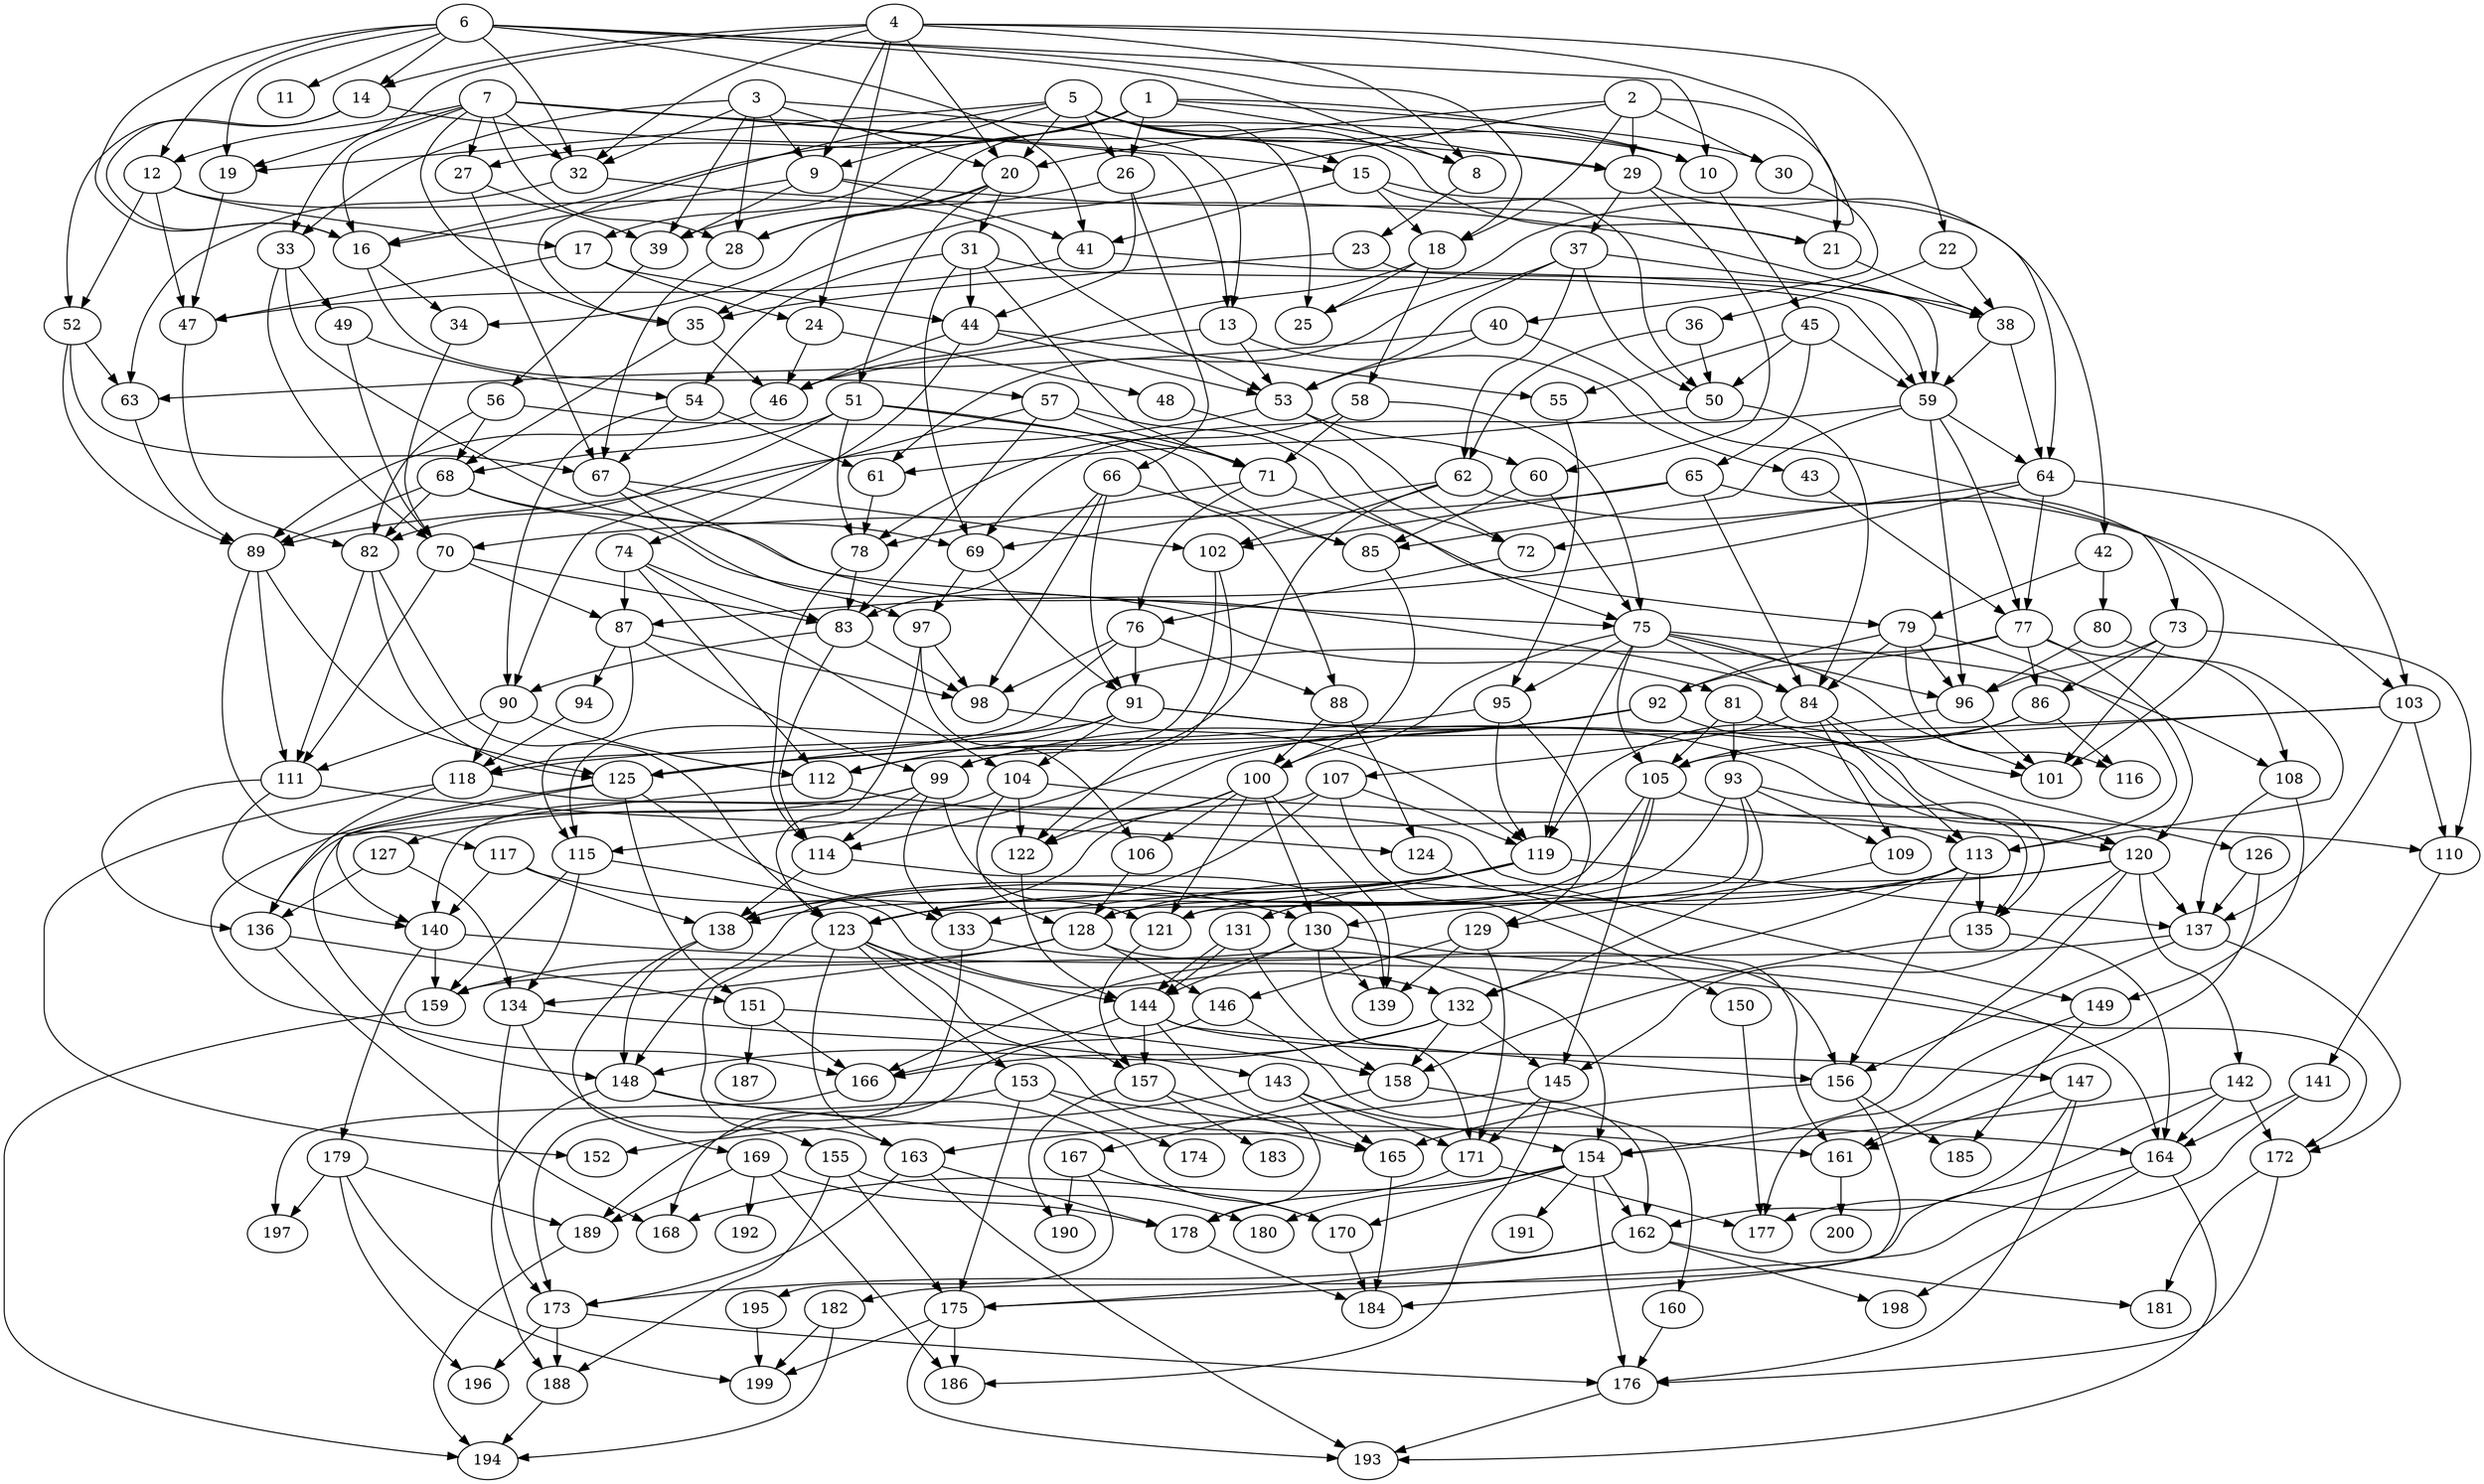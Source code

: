 // DAG automatically generated by daggen at Wed Apr 12 12:21:15 2017
// ./daggen --dot -n 200 --jump=5 --fat=0.4 --regularity=0.4 --density=0.6 
digraph G {
  1 [size="13870593306", alpha="0.20"]
  1 -> 10 [size ="411041792"]
  1 -> 16 [size ="411041792"]
  1 -> 17 [size ="411041792"]
  1 -> 26 [size ="411041792"]
  1 -> 27 [size ="411041792"]
  1 -> 28 [size ="411041792"]
  1 -> 29 [size ="411041792"]
  1 -> 30 [size ="411041792"]
  2 [size="782757789696", alpha="0.03"]
  2 -> 18 [size ="679477248"]
  2 -> 20 [size ="679477248"]
  2 -> 21 [size ="679477248"]
  2 -> 29 [size ="679477248"]
  2 -> 30 [size ="679477248"]
  2 -> 35 [size ="679477248"]
  3 [size="2715816346", alpha="0.11"]
  3 -> 9 [size ="134217728"]
  3 -> 13 [size ="134217728"]
  3 -> 20 [size ="134217728"]
  3 -> 28 [size ="134217728"]
  3 -> 32 [size ="134217728"]
  3 -> 33 [size ="134217728"]
  3 -> 39 [size ="134217728"]
  4 [size="549755813888", alpha="0.09"]
  4 -> 8 [size ="536870912"]
  4 -> 9 [size ="536870912"]
  4 -> 14 [size ="536870912"]
  4 -> 20 [size ="536870912"]
  4 -> 22 [size ="536870912"]
  4 -> 24 [size ="536870912"]
  4 -> 25 [size ="536870912"]
  4 -> 32 [size ="536870912"]
  4 -> 33 [size ="536870912"]
  5 [size="1394637080458", alpha="0.15"]
  5 -> 8 [size ="838860800"]
  5 -> 9 [size ="838860800"]
  5 -> 10 [size ="838860800"]
  5 -> 15 [size ="838860800"]
  5 -> 19 [size ="838860800"]
  5 -> 20 [size ="838860800"]
  5 -> 21 [size ="838860800"]
  5 -> 25 [size ="838860800"]
  5 -> 26 [size ="838860800"]
  5 -> 35 [size ="838860800"]
  6 [size="833186887364", alpha="0.18"]
  6 -> 8 [size ="536870912"]
  6 -> 10 [size ="536870912"]
  6 -> 11 [size ="536870912"]
  6 -> 12 [size ="536870912"]
  6 -> 14 [size ="536870912"]
  6 -> 16 [size ="536870912"]
  6 -> 18 [size ="536870912"]
  6 -> 19 [size ="536870912"]
  6 -> 32 [size ="536870912"]
  6 -> 41 [size ="536870912"]
  7 [size="368293445632", alpha="0.06"]
  7 -> 10 [size ="411041792"]
  7 -> 12 [size ="411041792"]
  7 -> 13 [size ="411041792"]
  7 -> 15 [size ="411041792"]
  7 -> 16 [size ="411041792"]
  7 -> 19 [size ="411041792"]
  7 -> 27 [size ="411041792"]
  7 -> 28 [size ="411041792"]
  7 -> 32 [size ="411041792"]
  7 -> 35 [size ="411041792"]
  8 [size="20034558063", alpha="0.09"]
  8 -> 23 [size ="679477248"]
  9 [size="198733114660", alpha="0.14"]
  9 -> 16 [size ="679477248"]
  9 -> 21 [size ="679477248"]
  9 -> 39 [size ="679477248"]
  9 -> 41 [size ="679477248"]
  10 [size="1095526645990", alpha="0.01"]
  10 -> 45 [size ="679477248"]
  11 [size="28991029248", alpha="0.17"]
  12 [size="1217398291", alpha="0.01"]
  12 -> 17 [size ="33554432"]
  12 -> 47 [size ="33554432"]
  12 -> 52 [size ="33554432"]
  12 -> 53 [size ="33554432"]
  13 [size="327850327342", alpha="0.04"]
  13 -> 43 [size ="301989888"]
  13 -> 46 [size ="301989888"]
  13 -> 53 [size ="301989888"]
  14 [size="5573692115", alpha="0.03"]
  14 -> 16 [size ="301989888"]
  14 -> 29 [size ="301989888"]
  14 -> 52 [size ="301989888"]
  15 [size="10165250582", alpha="0.08"]
  15 -> 18 [size ="411041792"]
  15 -> 41 [size ="411041792"]
  15 -> 42 [size ="411041792"]
  15 -> 50 [size ="411041792"]
  16 [size="16080032448", alpha="0.11"]
  16 -> 34 [size ="536870912"]
  16 -> 57 [size ="536870912"]
  17 [size="231928233984", alpha="0.05"]
  17 -> 24 [size ="301989888"]
  17 -> 44 [size ="301989888"]
  17 -> 47 [size ="301989888"]
  18 [size="1257037122", alpha="0.08"]
  18 -> 25 [size ="134217728"]
  18 -> 46 [size ="134217728"]
  18 -> 58 [size ="134217728"]
  19 [size="38516366120", alpha="0.19"]
  19 -> 47 [size ="679477248"]
  20 [size="134217728000", alpha="0.17"]
  20 -> 28 [size ="209715200"]
  20 -> 31 [size ="209715200"]
  20 -> 34 [size ="209715200"]
  20 -> 51 [size ="209715200"]
  21 [size="3886129157", alpha="0.15"]
  21 -> 38 [size ="75497472"]
  22 [size="12107261891", alpha="0.10"]
  22 -> 36 [size ="838860800"]
  22 -> 38 [size ="838860800"]
  23 [size="134217728000", alpha="0.02"]
  23 -> 35 [size ="209715200"]
  23 -> 59 [size ="209715200"]
  24 [size="20595530057", alpha="0.02"]
  24 -> 46 [size ="411041792"]
  24 -> 48 [size ="411041792"]
  25 [size="40267416849", alpha="0.06"]
  26 [size="760807180586", alpha="0.14"]
  26 -> 39 [size ="679477248"]
  26 -> 44 [size ="679477248"]
  26 -> 66 [size ="679477248"]
  27 [size="18624016005", alpha="0.17"]
  27 -> 39 [size ="301989888"]
  27 -> 67 [size ="301989888"]
  28 [size="350620764710", alpha="0.14"]
  28 -> 67 [size ="301989888"]
  29 [size="231928233984", alpha="0.08"]
  29 -> 37 [size ="301989888"]
  29 -> 60 [size ="301989888"]
  29 -> 64 [size ="301989888"]
  30 [size="420724995722", alpha="0.06"]
  30 -> 40 [size ="679477248"]
  31 [size="418980215456", alpha="0.04"]
  31 -> 44 [size ="301989888"]
  31 -> 54 [size ="301989888"]
  31 -> 59 [size ="301989888"]
  31 -> 69 [size ="301989888"]
  31 -> 71 [size ="301989888"]
  32 [size="671773010834", alpha="0.13"]
  32 -> 38 [size ="411041792"]
  32 -> 63 [size ="411041792"]
  33 [size="782757789696", alpha="0.14"]
  33 -> 49 [size ="679477248"]
  33 -> 69 [size ="679477248"]
  33 -> 70 [size ="679477248"]
  34 [size="139274823516", alpha="0.15"]
  34 -> 70 [size ="134217728"]
  35 [size="5464337376", alpha="0.02"]
  35 -> 46 [size ="411041792"]
  35 -> 68 [size ="411041792"]
  36 [size="14074371238", alpha="0.05"]
  36 -> 50 [size ="536870912"]
  36 -> 62 [size ="536870912"]
  37 [size="8589934592", alpha="0.19"]
  37 -> 38 [size ="33554432"]
  37 -> 50 [size ="33554432"]
  37 -> 53 [size ="33554432"]
  37 -> 61 [size ="33554432"]
  37 -> 62 [size ="33554432"]
  38 [size="231928233984", alpha="0.01"]
  38 -> 59 [size ="301989888"]
  38 -> 64 [size ="301989888"]
  39 [size="8647296877", alpha="0.01"]
  39 -> 56 [size ="209715200"]
  40 [size="399437707225", alpha="0.08"]
  40 -> 53 [size ="411041792"]
  40 -> 63 [size ="411041792"]
  40 -> 73 [size ="411041792"]
  41 [size="28991029248", alpha="0.09"]
  41 -> 47 [size ="75497472"]
  41 -> 59 [size ="75497472"]
  42 [size="68719476736", alpha="0.16"]
  42 -> 79 [size ="134217728"]
  42 -> 80 [size ="134217728"]
  43 [size="22272488441", alpha="0.08"]
  43 -> 77 [size ="411041792"]
  44 [size="82204715118", alpha="0.05"]
  44 -> 46 [size ="75497472"]
  44 -> 53 [size ="75497472"]
  44 -> 55 [size ="75497472"]
  44 -> 74 [size ="75497472"]
  45 [size="506488964447", alpha="0.08"]
  45 -> 50 [size ="838860800"]
  45 -> 55 [size ="838860800"]
  45 -> 59 [size ="838860800"]
  45 -> 65 [size ="838860800"]
  46 [size="20064682188", alpha="0.06"]
  46 -> 89 [size ="679477248"]
  47 [size="1073741824000", alpha="0.11"]
  47 -> 82 [size ="838860800"]
  48 [size="4747727174", alpha="0.07"]
  48 -> 72 [size ="75497472"]
  49 [size="135250275082", alpha="0.16"]
  49 -> 54 [size ="411041792"]
  49 -> 70 [size ="411041792"]
  50 [size="368293445632", alpha="0.04"]
  50 -> 61 [size ="411041792"]
  50 -> 84 [size ="411041792"]
  51 [size="782757789696", alpha="0.00"]
  51 -> 68 [size ="679477248"]
  51 -> 71 [size ="679477248"]
  51 -> 78 [size ="679477248"]
  51 -> 82 [size ="679477248"]
  51 -> 85 [size ="679477248"]
  52 [size="1363788561", alpha="0.02"]
  52 -> 63 [size ="75497472"]
  52 -> 67 [size ="75497472"]
  52 -> 89 [size ="75497472"]
  53 [size="156505840084", alpha="0.06"]
  53 -> 60 [size ="209715200"]
  53 -> 72 [size ="209715200"]
  53 -> 89 [size ="209715200"]
  54 [size="1064596326627", alpha="0.15"]
  54 -> 61 [size ="679477248"]
  54 -> 67 [size ="679477248"]
  54 -> 90 [size ="679477248"]
  55 [size="368293445632", alpha="0.15"]
  55 -> 95 [size ="411041792"]
  56 [size="17371415373", alpha="0.09"]
  56 -> 68 [size ="679477248"]
  56 -> 82 [size ="679477248"]
  56 -> 88 [size ="679477248"]
  57 [size="12600977240", alpha="0.20"]
  57 -> 71 [size ="209715200"]
  57 -> 75 [size ="209715200"]
  57 -> 83 [size ="209715200"]
  57 -> 90 [size ="209715200"]
  58 [size="1247346333862", alpha="0.16"]
  58 -> 71 [size ="838860800"]
  58 -> 75 [size ="838860800"]
  58 -> 78 [size ="838860800"]
  59 [size="260773481818", alpha="0.12"]
  59 -> 64 [size ="209715200"]
  59 -> 69 [size ="209715200"]
  59 -> 77 [size ="209715200"]
  59 -> 85 [size ="209715200"]
  59 -> 96 [size ="209715200"]
  60 [size="1073741824000", alpha="0.08"]
  60 -> 75 [size ="838860800"]
  60 -> 85 [size ="838860800"]
  61 [size="231928233984", alpha="0.05"]
  61 -> 78 [size ="301989888"]
  62 [size="39255694549", alpha="0.14"]
  62 -> 69 [size ="75497472"]
  62 -> 99 [size ="75497472"]
  62 -> 102 [size ="75497472"]
  62 -> 103 [size ="75497472"]
  63 [size="46032585163", alpha="0.01"]
  63 -> 89 [size ="75497472"]
  64 [size="397713955367", alpha="0.01"]
  64 -> 72 [size ="411041792"]
  64 -> 77 [size ="411041792"]
  64 -> 87 [size ="411041792"]
  64 -> 103 [size ="411041792"]
  65 [size="231928233984", alpha="0.08"]
  65 -> 70 [size ="301989888"]
  65 -> 84 [size ="301989888"]
  65 -> 101 [size ="301989888"]
  65 -> 102 [size ="301989888"]
  66 [size="368293445632", alpha="0.19"]
  66 -> 83 [size ="411041792"]
  66 -> 85 [size ="411041792"]
  66 -> 91 [size ="411041792"]
  66 -> 98 [size ="411041792"]
  67 [size="1073741824000", alpha="0.18"]
  67 -> 84 [size ="838860800"]
  67 -> 97 [size ="838860800"]
  67 -> 102 [size ="838860800"]
  68 [size="36326170294", alpha="0.12"]
  68 -> 75 [size ="75497472"]
  68 -> 81 [size ="75497472"]
  68 -> 82 [size ="75497472"]
  68 -> 89 [size ="75497472"]
  69 [size="134217728000", alpha="0.11"]
  69 -> 91 [size ="209715200"]
  69 -> 97 [size ="209715200"]
  70 [size="173978602248", alpha="0.08"]
  70 -> 83 [size ="134217728"]
  70 -> 87 [size ="134217728"]
  70 -> 111 [size ="134217728"]
  71 [size="77497838302", alpha="0.16"]
  71 -> 76 [size ="75497472"]
  71 -> 78 [size ="75497472"]
  71 -> 79 [size ="75497472"]
  72 [size="102377565725", alpha="0.13"]
  72 -> 76 [size ="75497472"]
  73 [size="368293445632", alpha="0.04"]
  73 -> 86 [size ="411041792"]
  73 -> 96 [size ="411041792"]
  73 -> 101 [size ="411041792"]
  73 -> 110 [size ="411041792"]
  74 [size="18681885690", alpha="0.01"]
  74 -> 83 [size ="33554432"]
  74 -> 87 [size ="33554432"]
  74 -> 104 [size ="33554432"]
  74 -> 112 [size ="33554432"]
  75 [size="245493496312", alpha="0.10"]
  75 -> 84 [size ="209715200"]
  75 -> 95 [size ="209715200"]
  75 -> 96 [size ="209715200"]
  75 -> 100 [size ="209715200"]
  75 -> 101 [size ="209715200"]
  75 -> 105 [size ="209715200"]
  75 -> 108 [size ="209715200"]
  75 -> 119 [size ="209715200"]
  76 [size="1073741824000", alpha="0.07"]
  76 -> 88 [size ="838860800"]
  76 -> 91 [size ="838860800"]
  76 -> 98 [size ="838860800"]
  76 -> 118 [size ="838860800"]
  77 [size="190445902272", alpha="0.10"]
  77 -> 86 [size ="134217728"]
  77 -> 92 [size ="134217728"]
  77 -> 108 [size ="134217728"]
  77 -> 115 [size ="134217728"]
  77 -> 120 [size ="134217728"]
  78 [size="549755813888", alpha="0.18"]
  78 -> 83 [size ="536870912"]
  78 -> 114 [size ="536870912"]
  79 [size="549755813888", alpha="0.19"]
  79 -> 84 [size ="536870912"]
  79 -> 92 [size ="536870912"]
  79 -> 96 [size ="536870912"]
  79 -> 113 [size ="536870912"]
  79 -> 116 [size ="536870912"]
  80 [size="28991029248", alpha="0.16"]
  80 -> 96 [size ="75497472"]
  80 -> 113 [size ="75497472"]
  81 [size="9474458991", alpha="0.09"]
  81 -> 93 [size ="209715200"]
  81 -> 101 [size ="209715200"]
  81 -> 105 [size ="209715200"]
  82 [size="445723011378", alpha="0.07"]
  82 -> 111 [size ="838860800"]
  82 -> 123 [size ="838860800"]
  82 -> 125 [size ="838860800"]
  83 [size="30393024075", alpha="0.17"]
  83 -> 90 [size ="838860800"]
  83 -> 98 [size ="838860800"]
  83 -> 114 [size ="838860800"]
  84 [size="1093061680656", alpha="0.01"]
  84 -> 107 [size ="679477248"]
  84 -> 109 [size ="679477248"]
  84 -> 113 [size ="679477248"]
  84 -> 126 [size ="679477248"]
  85 [size="9803409682", alpha="0.12"]
  85 -> 100 [size ="679477248"]
  86 [size="4008578340", alpha="0.00"]
  86 -> 105 [size ="134217728"]
  86 -> 116 [size ="134217728"]
  86 -> 119 [size ="134217728"]
  87 [size="549755813888", alpha="0.17"]
  87 -> 94 [size ="536870912"]
  87 -> 98 [size ="536870912"]
  87 -> 99 [size ="536870912"]
  87 -> 115 [size ="536870912"]
  88 [size="368293445632", alpha="0.00"]
  88 -> 100 [size ="411041792"]
  88 -> 124 [size ="411041792"]
  89 [size="157443880632", alpha="0.04"]
  89 -> 111 [size ="134217728"]
  89 -> 117 [size ="134217728"]
  89 -> 125 [size ="134217728"]
  90 [size="1073741824000", alpha="0.17"]
  90 -> 111 [size ="838860800"]
  90 -> 112 [size ="838860800"]
  90 -> 118 [size ="838860800"]
  91 [size="239355744033", alpha="0.06"]
  91 -> 104 [size ="301989888"]
  91 -> 112 [size ="301989888"]
  91 -> 120 [size ="301989888"]
  91 -> 125 [size ="301989888"]
  91 -> 135 [size ="301989888"]
  92 [size="12544668862", alpha="0.05"]
  92 -> 99 [size ="209715200"]
  92 -> 114 [size ="209715200"]
  92 -> 120 [size ="209715200"]
  92 -> 125 [size ="209715200"]
  93 [size="8589934592", alpha="0.06"]
  93 -> 109 [size ="33554432"]
  93 -> 121 [size ="33554432"]
  93 -> 128 [size ="33554432"]
  93 -> 132 [size ="33554432"]
  93 -> 135 [size ="33554432"]
  94 [size="3338602275", alpha="0.18"]
  94 -> 118 [size ="134217728"]
  95 [size="231928233984", alpha="0.02"]
  95 -> 118 [size ="301989888"]
  95 -> 119 [size ="301989888"]
  95 -> 129 [size ="301989888"]
  96 [size="782757789696", alpha="0.02"]
  96 -> 101 [size ="679477248"]
  96 -> 122 [size ="679477248"]
  97 [size="73019806826", alpha="0.03"]
  97 -> 98 [size ="75497472"]
  97 -> 106 [size ="75497472"]
  97 -> 123 [size ="75497472"]
  98 [size="23123258814", alpha="0.02"]
  98 -> 119 [size ="411041792"]
  99 [size="6462333854", alpha="0.13"]
  99 -> 114 [size ="134217728"]
  99 -> 121 [size ="134217728"]
  99 -> 127 [size ="134217728"]
  99 -> 133 [size ="134217728"]
  99 -> 140 [size ="134217728"]
  100 [size="500157970122", alpha="0.14"]
  100 -> 106 [size ="411041792"]
  100 -> 121 [size ="411041792"]
  100 -> 122 [size ="411041792"]
  100 -> 130 [size ="411041792"]
  100 -> 138 [size ="411041792"]
  100 -> 139 [size ="411041792"]
  101 [size="14241009953", alpha="0.16"]
  102 [size="771352784", alpha="0.09"]
  102 -> 112 [size ="33554432"]
  102 -> 122 [size ="33554432"]
  103 [size="264695529985", alpha="0.08"]
  103 -> 105 [size ="301989888"]
  103 -> 110 [size ="301989888"]
  103 -> 125 [size ="301989888"]
  103 -> 137 [size ="301989888"]
  104 [size="38946610659", alpha="0.03"]
  104 -> 110 [size ="838860800"]
  104 -> 115 [size ="838860800"]
  104 -> 122 [size ="838860800"]
  104 -> 128 [size ="838860800"]
  105 [size="68719476736", alpha="0.18"]
  105 -> 113 [size ="134217728"]
  105 -> 123 [size ="134217728"]
  105 -> 145 [size ="134217728"]
  105 -> 148 [size ="134217728"]
  106 [size="368293445632", alpha="0.19"]
  106 -> 128 [size ="411041792"]
  107 [size="21028184163", alpha="0.13"]
  107 -> 119 [size ="33554432"]
  107 -> 123 [size ="33554432"]
  107 -> 136 [size ="33554432"]
  107 -> 150 [size ="33554432"]
  108 [size="8589934592", alpha="0.12"]
  108 -> 137 [size ="33554432"]
  108 -> 149 [size ="33554432"]
  109 [size="1857490443", alpha="0.03"]
  109 -> 129 [size ="75497472"]
  110 [size="5781709252", alpha="0.02"]
  110 -> 141 [size ="411041792"]
  111 [size="368293445632", alpha="0.11"]
  111 -> 124 [size ="411041792"]
  111 -> 136 [size ="411041792"]
  111 -> 140 [size ="411041792"]
  112 [size="1138773217644", alpha="0.03"]
  112 -> 120 [size ="679477248"]
  112 -> 148 [size ="679477248"]
  113 [size="782757789696", alpha="0.09"]
  113 -> 128 [size ="679477248"]
  113 -> 132 [size ="679477248"]
  113 -> 135 [size ="679477248"]
  113 -> 138 [size ="679477248"]
  113 -> 156 [size ="679477248"]
  114 [size="1152840554", alpha="0.05"]
  114 -> 138 [size ="134217728"]
  114 -> 139 [size ="134217728"]
  115 [size="311680467383", alpha="0.09"]
  115 -> 132 [size ="209715200"]
  115 -> 134 [size ="209715200"]
  115 -> 159 [size ="209715200"]
  116 [size="111457394440", alpha="0.11"]
  117 [size="10504297151", alpha="0.02"]
  117 -> 130 [size ="301989888"]
  117 -> 138 [size ="301989888"]
  117 -> 140 [size ="301989888"]
  118 [size="368293445632", alpha="0.03"]
  118 -> 136 [size ="411041792"]
  118 -> 149 [size ="411041792"]
  118 -> 152 [size ="411041792"]
  119 [size="231928233984", alpha="0.06"]
  119 -> 123 [size ="301989888"]
  119 -> 131 [size ="301989888"]
  119 -> 133 [size ="301989888"]
  119 -> 137 [size ="301989888"]
  119 -> 138 [size ="301989888"]
  120 [size="414962713724", alpha="0.10"]
  120 -> 121 [size ="536870912"]
  120 -> 130 [size ="536870912"]
  120 -> 137 [size ="536870912"]
  120 -> 142 [size ="536870912"]
  120 -> 145 [size ="536870912"]
  120 -> 154 [size ="536870912"]
  121 [size="134217728000", alpha="0.12"]
  121 -> 157 [size ="209715200"]
  122 [size="7092802807", alpha="0.17"]
  122 -> 144 [size ="301989888"]
  123 [size="3915812479", alpha="0.12"]
  123 -> 144 [size ="75497472"]
  123 -> 153 [size ="75497472"]
  123 -> 155 [size ="75497472"]
  123 -> 157 [size ="75497472"]
  123 -> 163 [size ="75497472"]
  123 -> 165 [size ="75497472"]
  124 [size="8589934592", alpha="0.11"]
  124 -> 161 [size ="33554432"]
  125 [size="37139943233", alpha="0.09"]
  125 -> 133 [size ="679477248"]
  125 -> 140 [size ="679477248"]
  125 -> 151 [size ="679477248"]
  125 -> 166 [size ="679477248"]
  126 [size="100176160936", alpha="0.12"]
  126 -> 137 [size ="75497472"]
  126 -> 161 [size ="75497472"]
  127 [size="10998617766", alpha="0.06"]
  127 -> 134 [size ="411041792"]
  127 -> 136 [size ="411041792"]
  128 [size="15514993400", alpha="0.02"]
  128 -> 134 [size ="536870912"]
  128 -> 146 [size ="536870912"]
  128 -> 156 [size ="536870912"]
  128 -> 159 [size ="536870912"]
  129 [size="33003763230", alpha="0.07"]
  129 -> 139 [size ="679477248"]
  129 -> 146 [size ="679477248"]
  129 -> 171 [size ="679477248"]
  130 [size="8589934592", alpha="0.04"]
  130 -> 139 [size ="33554432"]
  130 -> 144 [size ="33554432"]
  130 -> 164 [size ="33554432"]
  130 -> 166 [size ="33554432"]
  130 -> 171 [size ="33554432"]
  131 [size="8019145276", alpha="0.07"]
  131 -> 144 [size ="209715200"]
  131 -> 144 [size ="209715200"]
  131 -> 158 [size ="209715200"]
  132 [size="51294720909", alpha="0.16"]
  132 -> 145 [size ="838860800"]
  132 -> 148 [size ="838860800"]
  132 -> 158 [size ="838860800"]
  132 -> 166 [size ="838860800"]
  133 [size="28254475920", alpha="0.18"]
  133 -> 154 [size ="679477248"]
  133 -> 173 [size ="679477248"]
  134 [size="17182988308", alpha="0.02"]
  134 -> 143 [size ="301989888"]
  134 -> 163 [size ="301989888"]
  134 -> 173 [size ="301989888"]
  135 [size="56248862039", alpha="0.19"]
  135 -> 158 [size ="75497472"]
  135 -> 164 [size ="75497472"]
  136 [size="782757789696", alpha="0.13"]
  136 -> 151 [size ="679477248"]
  136 -> 168 [size ="679477248"]
  137 [size="1049003952358", alpha="0.18"]
  137 -> 156 [size ="838860800"]
  137 -> 159 [size ="838860800"]
  137 -> 172 [size ="838860800"]
  138 [size="2835771891", alpha="0.12"]
  138 -> 148 [size ="134217728"]
  138 -> 169 [size ="134217728"]
  139 [size="549755813888", alpha="0.14"]
  140 [size="1302443349751", alpha="0.13"]
  140 -> 159 [size ="838860800"]
  140 -> 172 [size ="838860800"]
  140 -> 179 [size ="838860800"]
  141 [size="14975505943", alpha="0.20"]
  141 -> 164 [size ="301989888"]
  141 -> 177 [size ="301989888"]
  142 [size="146226614966", alpha="0.16"]
  142 -> 154 [size ="411041792"]
  142 -> 164 [size ="411041792"]
  142 -> 172 [size ="411041792"]
  142 -> 182 [size ="411041792"]
  143 [size="250857358142", alpha="0.07"]
  143 -> 152 [size ="301989888"]
  143 -> 154 [size ="301989888"]
  143 -> 165 [size ="301989888"]
  143 -> 171 [size ="301989888"]
  144 [size="534331944077", alpha="0.11"]
  144 -> 147 [size ="411041792"]
  144 -> 156 [size ="411041792"]
  144 -> 157 [size ="411041792"]
  144 -> 166 [size ="411041792"]
  144 -> 178 [size ="411041792"]
  145 [size="231928233984", alpha="0.14"]
  145 -> 163 [size ="301989888"]
  145 -> 171 [size ="301989888"]
  145 -> 186 [size ="301989888"]
  146 [size="68719476736", alpha="0.00"]
  146 -> 162 [size ="134217728"]
  146 -> 168 [size ="134217728"]
  147 [size="246654663113", alpha="0.09"]
  147 -> 161 [size ="411041792"]
  147 -> 162 [size ="411041792"]
  147 -> 176 [size ="411041792"]
  148 [size="1543704869", alpha="0.13"]
  148 -> 164 [size ="75497472"]
  148 -> 170 [size ="75497472"]
  148 -> 188 [size ="75497472"]
  149 [size="1073741824000", alpha="0.12"]
  149 -> 177 [size ="838860800"]
  149 -> 185 [size ="838860800"]
  150 [size="32192515222", alpha="0.07"]
  150 -> 177 [size ="679477248"]
  151 [size="1280419135", alpha="0.16"]
  151 -> 158 [size ="75497472"]
  151 -> 166 [size ="75497472"]
  151 -> 187 [size ="75497472"]
  152 [size="39547852494", alpha="0.08"]
  153 [size="29432514570", alpha="0.19"]
  153 -> 161 [size ="536870912"]
  153 -> 174 [size ="536870912"]
  153 -> 175 [size ="536870912"]
  153 -> 189 [size ="536870912"]
  154 [size="9272025782", alpha="0.00"]
  154 -> 162 [size ="301989888"]
  154 -> 168 [size ="301989888"]
  154 -> 170 [size ="301989888"]
  154 -> 176 [size ="301989888"]
  154 -> 180 [size ="301989888"]
  154 -> 191 [size ="301989888"]
  155 [size="549755813888", alpha="0.17"]
  155 -> 175 [size ="536870912"]
  155 -> 180 [size ="536870912"]
  155 -> 188 [size ="536870912"]
  156 [size="1073741824000", alpha="0.18"]
  156 -> 165 [size ="838860800"]
  156 -> 184 [size ="838860800"]
  156 -> 185 [size ="838860800"]
  157 [size="2368964946", alpha="0.02"]
  157 -> 165 [size ="134217728"]
  157 -> 183 [size ="134217728"]
  157 -> 190 [size ="134217728"]
  158 [size="782757789696", alpha="0.01"]
  158 -> 160 [size ="679477248"]
  158 -> 167 [size ="679477248"]
  159 [size="12848259988", alpha="0.19"]
  159 -> 194 [size ="33554432"]
  160 [size="782757789696", alpha="0.12"]
  160 -> 176 [size ="679477248"]
  161 [size="24401772689", alpha="0.09"]
  161 -> 200 [size ="33554432"]
  162 [size="25705524603", alpha="0.11"]
  162 -> 173 [size ="679477248"]
  162 -> 175 [size ="679477248"]
  162 -> 181 [size ="679477248"]
  162 -> 198 [size ="679477248"]
  163 [size="8038936039", alpha="0.04"]
  163 -> 173 [size ="134217728"]
  163 -> 178 [size ="134217728"]
  163 -> 193 [size ="134217728"]
  164 [size="17849554650", alpha="0.16"]
  164 -> 175 [size ="301989888"]
  164 -> 193 [size ="301989888"]
  164 -> 198 [size ="301989888"]
  165 [size="1332131391", alpha="0.19"]
  165 -> 184 [size ="33554432"]
  166 [size="228697360814", alpha="0.10"]
  166 -> 197 [size ="301989888"]
  167 [size="21757136590", alpha="0.09"]
  167 -> 170 [size ="411041792"]
  167 -> 190 [size ="411041792"]
  167 -> 195 [size ="411041792"]
  168 [size="1073741824000", alpha="0.20"]
  169 [size="5248103827", alpha="0.02"]
  169 -> 178 [size ="134217728"]
  169 -> 186 [size ="134217728"]
  169 -> 189 [size ="134217728"]
  169 -> 192 [size ="134217728"]
  170 [size="43260008432", alpha="0.07"]
  170 -> 184 [size ="33554432"]
  171 [size="782757789696", alpha="0.07"]
  171 -> 177 [size ="679477248"]
  171 -> 178 [size ="679477248"]
  172 [size="1073741824000", alpha="0.01"]
  172 -> 176 [size ="838860800"]
  172 -> 181 [size ="838860800"]
  173 [size="28991029248", alpha="0.12"]
  173 -> 176 [size ="75497472"]
  173 -> 188 [size ="75497472"]
  173 -> 196 [size ="75497472"]
  174 [size="231928233984", alpha="0.01"]
  175 [size="734932364674", alpha="0.15"]
  175 -> 186 [size ="679477248"]
  175 -> 193 [size ="679477248"]
  175 -> 199 [size ="679477248"]
  176 [size="7159307527", alpha="0.14"]
  176 -> 193 [size ="209715200"]
  177 [size="13237852364", alpha="0.02"]
  178 [size="24956109376", alpha="0.18"]
  178 -> 184 [size ="33554432"]
  179 [size="18695798315", alpha="0.09"]
  179 -> 189 [size ="301989888"]
  179 -> 196 [size ="301989888"]
  179 -> 197 [size ="301989888"]
  179 -> 199 [size ="301989888"]
  180 [size="12466418245", alpha="0.15"]
  181 [size="10957905593", alpha="0.19"]
  182 [size="10423933847", alpha="0.06"]
  182 -> 194 [size ="301989888"]
  182 -> 199 [size ="301989888"]
  183 [size="23134814381", alpha="0.10"]
  184 [size="931181929505", alpha="0.18"]
  185 [size="1384657750430", alpha="0.01"]
  186 [size="7090220398", alpha="0.19"]
  187 [size="101366330883", alpha="0.20"]
  188 [size="23859698646", alpha="0.02"]
  188 -> 194 [size ="411041792"]
  189 [size="134217728000", alpha="0.18"]
  189 -> 194 [size ="209715200"]
  190 [size="18803588126", alpha="0.12"]
  191 [size="134217728000", alpha="0.05"]
  192 [size="730821879", alpha="0.19"]
  193 [size="32694674593", alpha="0.13"]
  194 [size="368293445632", alpha="0.02"]
  195 [size="28991029248", alpha="0.16"]
  195 -> 199 [size ="75497472"]
  196 [size="928424075201", alpha="0.05"]
  197 [size="38419748913", alpha="0.08"]
  198 [size="455734547795", alpha="0.04"]
  199 [size="4134111694", alpha="0.11"]
  200 [size="9499586667", alpha="0.11"]
}
